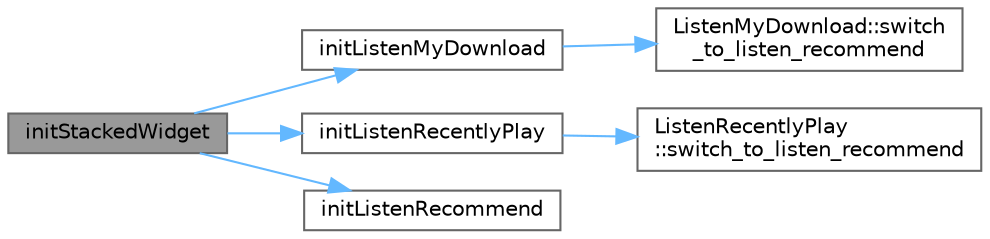 digraph "initStackedWidget"
{
 // LATEX_PDF_SIZE
  bgcolor="transparent";
  edge [fontname=Helvetica,fontsize=10,labelfontname=Helvetica,labelfontsize=10];
  node [fontname=Helvetica,fontsize=10,shape=box,height=0.2,width=0.4];
  rankdir="LR";
  Node1 [id="Node000001",label="initStackedWidget",height=0.2,width=0.4,color="gray40", fillcolor="grey60", style="filled", fontcolor="black",tooltip="初始化堆栈窗口"];
  Node1 -> Node2 [id="edge1_Node000001_Node000002",color="steelblue1",style="solid",tooltip=" "];
  Node2 [id="Node000002",label="initListenMyDownload",height=0.2,width=0.4,color="grey40", fillcolor="white", style="filled",URL="$class_listen_book.html#a614e5c5f4b2fecacfe56bebf36d420de",tooltip="初始化下载页面"];
  Node2 -> Node3 [id="edge2_Node000002_Node000003",color="steelblue1",style="solid",tooltip=" "];
  Node3 [id="Node000003",label="ListenMyDownload::switch\l_to_listen_recommend",height=0.2,width=0.4,color="grey40", fillcolor="white", style="filled",URL="$class_listen_my_download.html#af44543145a2cd731ad74ad4f63170846",tooltip="切换到推荐界面的信号"];
  Node1 -> Node4 [id="edge3_Node000001_Node000004",color="steelblue1",style="solid",tooltip=" "];
  Node4 [id="Node000004",label="initListenRecentlyPlay",height=0.2,width=0.4,color="grey40", fillcolor="white", style="filled",URL="$class_listen_book.html#a62140c04b348362b7f74928e164fcd88",tooltip="初始化最近播放页面"];
  Node4 -> Node5 [id="edge4_Node000004_Node000005",color="steelblue1",style="solid",tooltip=" "];
  Node5 [id="Node000005",label="ListenRecentlyPlay\l::switch_to_listen_recommend",height=0.2,width=0.4,color="grey40", fillcolor="white", style="filled",URL="$class_listen_recently_play.html#af44543145a2cd731ad74ad4f63170846",tooltip="切换到推荐界面的信号"];
  Node1 -> Node6 [id="edge5_Node000001_Node000006",color="steelblue1",style="solid",tooltip=" "];
  Node6 [id="Node000006",label="initListenRecommend",height=0.2,width=0.4,color="grey40", fillcolor="white", style="filled",URL="$class_listen_book.html#aee60ad0dafe6fffba70ee8e356ba72d2",tooltip="初始化推荐页面"];
}
